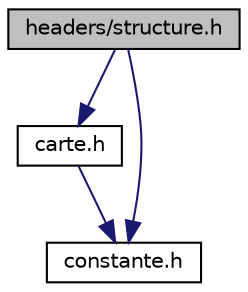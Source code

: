 digraph "headers/structure.h"
{
 // LATEX_PDF_SIZE
  edge [fontname="Helvetica",fontsize="10",labelfontname="Helvetica",labelfontsize="10"];
  node [fontname="Helvetica",fontsize="10",shape=record];
  Node1 [label="headers/structure.h",height=0.2,width=0.4,color="black", fillcolor="grey75", style="filled", fontcolor="black",tooltip="Fichier contenant les différentes structures nécessaires au bon fonctionnement de notre jeu."];
  Node1 -> Node2 [color="midnightblue",fontsize="10",style="solid",fontname="Helvetica"];
  Node2 [label="carte.h",height=0.2,width=0.4,color="black", fillcolor="white", style="filled",URL="$carte_8h.html",tooltip="Fichier contenant la structure liée aux cartes."];
  Node2 -> Node3 [color="midnightblue",fontsize="10",style="solid",fontname="Helvetica"];
  Node3 [label="constante.h",height=0.2,width=0.4,color="black", fillcolor="white", style="filled",URL="$constante_8h.html",tooltip="Fichier contenant différentes constantes qui seront utiles pour l'application."];
  Node1 -> Node3 [color="midnightblue",fontsize="10",style="solid",fontname="Helvetica"];
}
